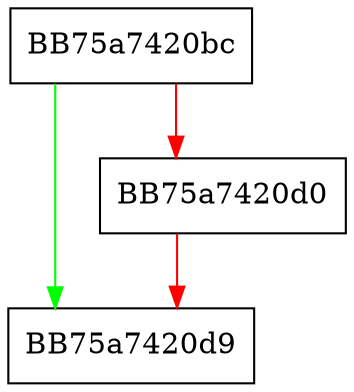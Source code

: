 digraph reset {
  node [shape="box"];
  graph [splines=ortho];
  BB75a7420bc -> BB75a7420d9 [color="green"];
  BB75a7420bc -> BB75a7420d0 [color="red"];
  BB75a7420d0 -> BB75a7420d9 [color="red"];
}